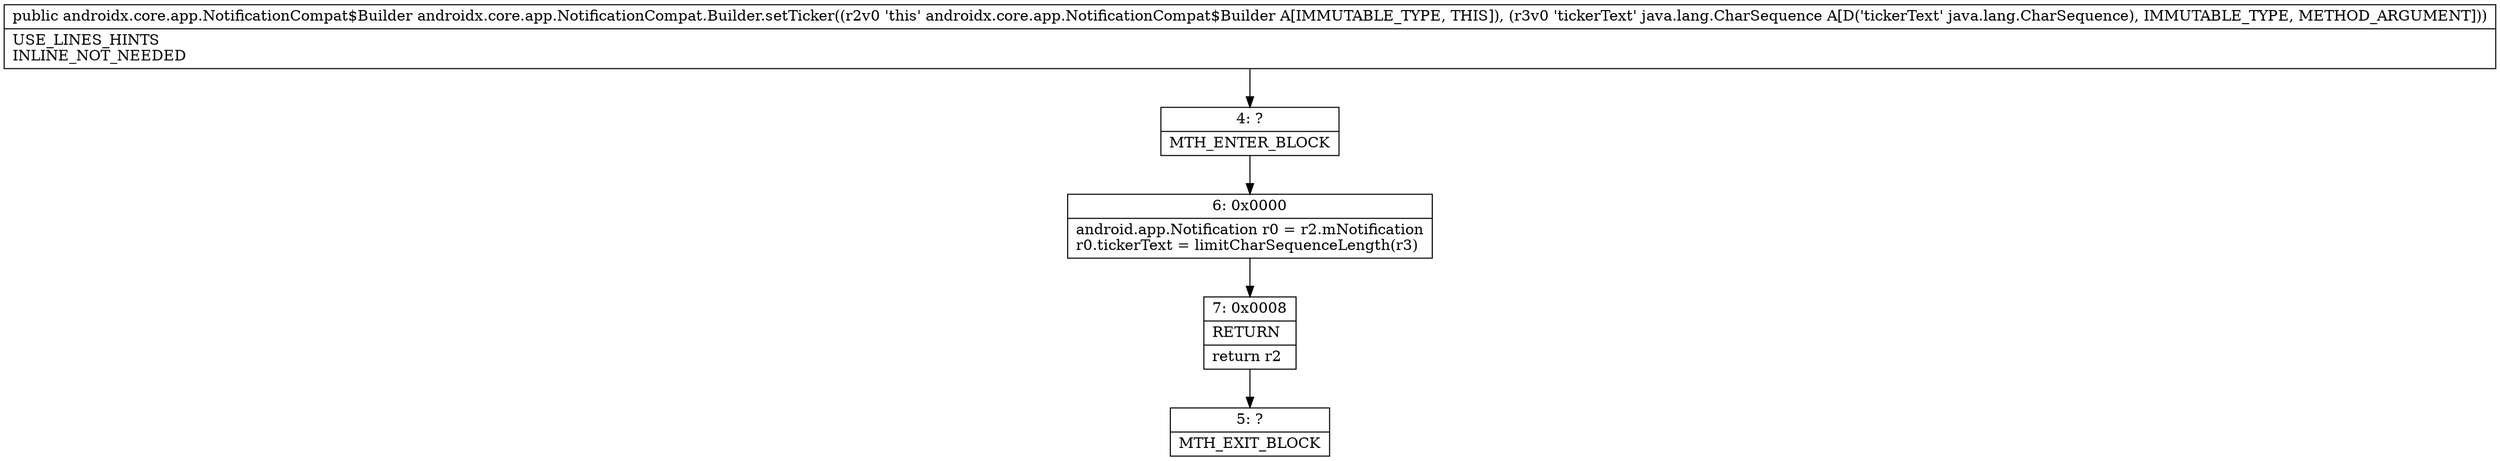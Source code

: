 digraph "CFG forandroidx.core.app.NotificationCompat.Builder.setTicker(Ljava\/lang\/CharSequence;)Landroidx\/core\/app\/NotificationCompat$Builder;" {
Node_4 [shape=record,label="{4\:\ ?|MTH_ENTER_BLOCK\l}"];
Node_6 [shape=record,label="{6\:\ 0x0000|android.app.Notification r0 = r2.mNotification\lr0.tickerText = limitCharSequenceLength(r3)\l}"];
Node_7 [shape=record,label="{7\:\ 0x0008|RETURN\l|return r2\l}"];
Node_5 [shape=record,label="{5\:\ ?|MTH_EXIT_BLOCK\l}"];
MethodNode[shape=record,label="{public androidx.core.app.NotificationCompat$Builder androidx.core.app.NotificationCompat.Builder.setTicker((r2v0 'this' androidx.core.app.NotificationCompat$Builder A[IMMUTABLE_TYPE, THIS]), (r3v0 'tickerText' java.lang.CharSequence A[D('tickerText' java.lang.CharSequence), IMMUTABLE_TYPE, METHOD_ARGUMENT]))  | USE_LINES_HINTS\lINLINE_NOT_NEEDED\l}"];
MethodNode -> Node_4;Node_4 -> Node_6;
Node_6 -> Node_7;
Node_7 -> Node_5;
}

